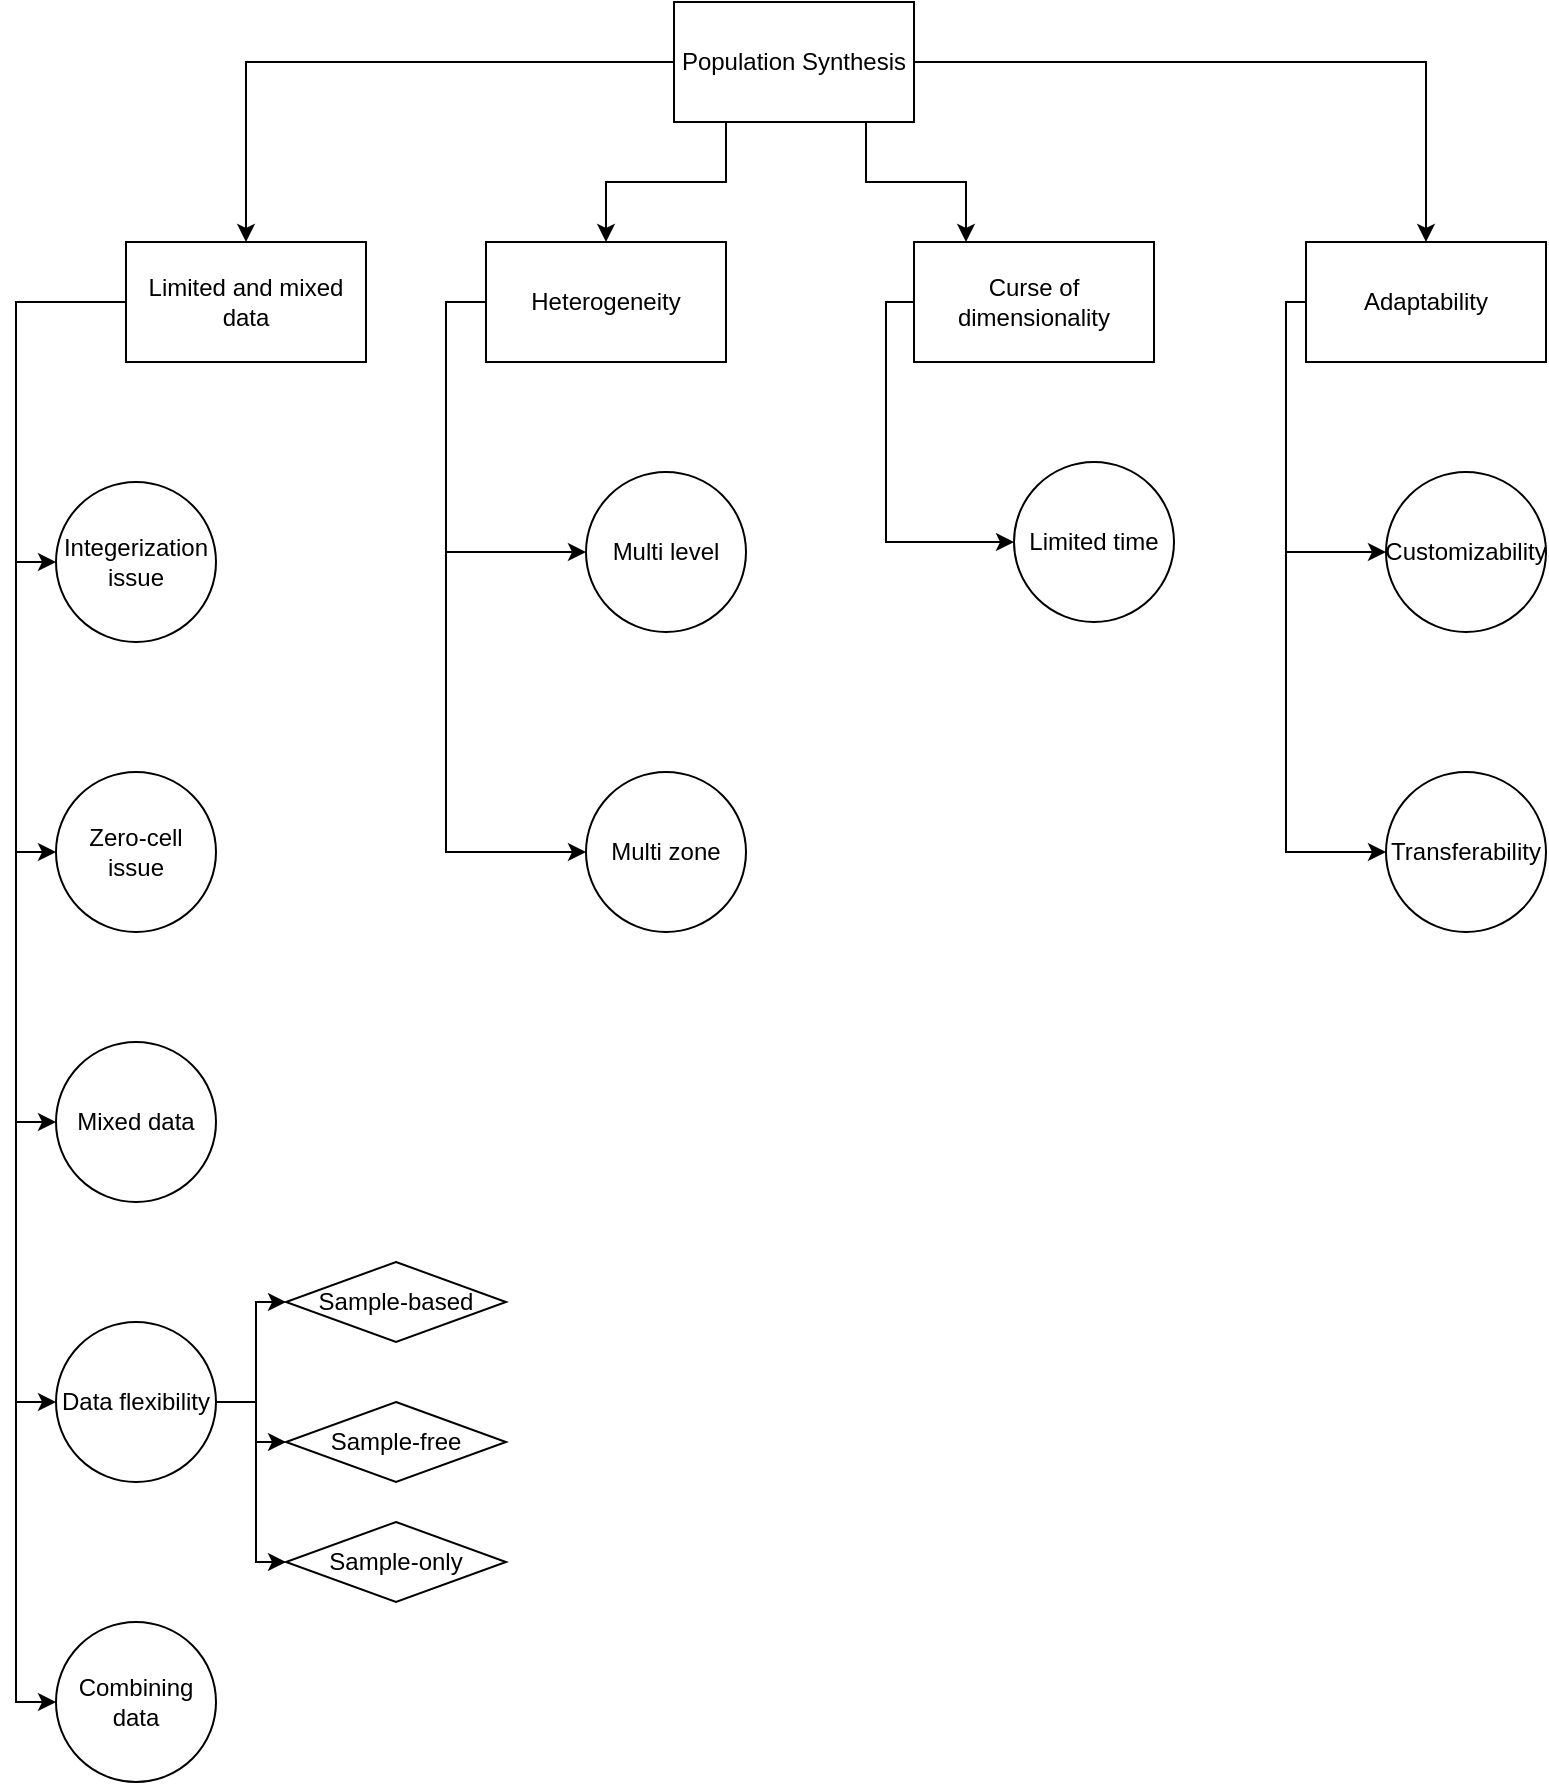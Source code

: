 <mxfile version="20.8.18" type="github">
  <diagram name="Page-1" id="xAzAatpw-6TuExf-TF-H">
    <mxGraphModel dx="1434" dy="796" grid="1" gridSize="10" guides="1" tooltips="1" connect="1" arrows="1" fold="1" page="1" pageScale="1" pageWidth="827" pageHeight="1169" math="0" shadow="0">
      <root>
        <mxCell id="0" />
        <mxCell id="1" parent="0" />
        <mxCell id="adnxh2NcjU3n2QmKFJgh-6" style="edgeStyle=orthogonalEdgeStyle;rounded=0;orthogonalLoop=1;jettySize=auto;html=1;entryX=0.5;entryY=0;entryDx=0;entryDy=0;" parent="1" source="adnxh2NcjU3n2QmKFJgh-1" target="adnxh2NcjU3n2QmKFJgh-2" edge="1">
          <mxGeometry relative="1" as="geometry" />
        </mxCell>
        <mxCell id="adnxh2NcjU3n2QmKFJgh-7" style="edgeStyle=orthogonalEdgeStyle;rounded=0;orthogonalLoop=1;jettySize=auto;html=1;entryX=0.5;entryY=0;entryDx=0;entryDy=0;" parent="1" source="adnxh2NcjU3n2QmKFJgh-1" target="adnxh2NcjU3n2QmKFJgh-3" edge="1">
          <mxGeometry relative="1" as="geometry">
            <Array as="points">
              <mxPoint x="380" y="290" />
              <mxPoint x="320" y="290" />
            </Array>
          </mxGeometry>
        </mxCell>
        <mxCell id="adnxh2NcjU3n2QmKFJgh-8" style="edgeStyle=orthogonalEdgeStyle;rounded=0;orthogonalLoop=1;jettySize=auto;html=1;" parent="1" source="adnxh2NcjU3n2QmKFJgh-1" target="adnxh2NcjU3n2QmKFJgh-4" edge="1">
          <mxGeometry relative="1" as="geometry">
            <Array as="points">
              <mxPoint x="450" y="290" />
              <mxPoint x="500" y="290" />
            </Array>
          </mxGeometry>
        </mxCell>
        <mxCell id="adnxh2NcjU3n2QmKFJgh-9" style="edgeStyle=orthogonalEdgeStyle;rounded=0;orthogonalLoop=1;jettySize=auto;html=1;entryX=0.5;entryY=0;entryDx=0;entryDy=0;" parent="1" source="adnxh2NcjU3n2QmKFJgh-1" target="adnxh2NcjU3n2QmKFJgh-5" edge="1">
          <mxGeometry relative="1" as="geometry" />
        </mxCell>
        <mxCell id="adnxh2NcjU3n2QmKFJgh-1" value="Population Synthesis" style="rounded=0;whiteSpace=wrap;html=1;" parent="1" vertex="1">
          <mxGeometry x="354" y="200" width="120" height="60" as="geometry" />
        </mxCell>
        <mxCell id="adnxh2NcjU3n2QmKFJgh-18" style="edgeStyle=orthogonalEdgeStyle;rounded=0;orthogonalLoop=1;jettySize=auto;html=1;entryX=0;entryY=0.5;entryDx=0;entryDy=0;" parent="1" source="adnxh2NcjU3n2QmKFJgh-2" target="adnxh2NcjU3n2QmKFJgh-13" edge="1">
          <mxGeometry relative="1" as="geometry">
            <Array as="points">
              <mxPoint x="25" y="350" />
              <mxPoint x="25" y="480" />
            </Array>
          </mxGeometry>
        </mxCell>
        <mxCell id="adnxh2NcjU3n2QmKFJgh-19" style="edgeStyle=orthogonalEdgeStyle;rounded=0;orthogonalLoop=1;jettySize=auto;html=1;entryX=0;entryY=0.5;entryDx=0;entryDy=0;" parent="1" source="adnxh2NcjU3n2QmKFJgh-2" target="adnxh2NcjU3n2QmKFJgh-12" edge="1">
          <mxGeometry relative="1" as="geometry">
            <Array as="points">
              <mxPoint x="25" y="350" />
              <mxPoint x="25" y="625" />
            </Array>
          </mxGeometry>
        </mxCell>
        <mxCell id="bG-YiUiEjd_KO9g4mgQk-5" style="edgeStyle=orthogonalEdgeStyle;rounded=0;orthogonalLoop=1;jettySize=auto;html=1;entryX=0;entryY=0.5;entryDx=0;entryDy=0;" parent="1" source="adnxh2NcjU3n2QmKFJgh-2" target="bG-YiUiEjd_KO9g4mgQk-3" edge="1">
          <mxGeometry relative="1" as="geometry">
            <Array as="points">
              <mxPoint x="25" y="350" />
              <mxPoint x="25" y="760" />
            </Array>
          </mxGeometry>
        </mxCell>
        <mxCell id="bG-YiUiEjd_KO9g4mgQk-6" style="edgeStyle=orthogonalEdgeStyle;rounded=0;orthogonalLoop=1;jettySize=auto;html=1;entryX=0;entryY=0.5;entryDx=0;entryDy=0;" parent="1" source="adnxh2NcjU3n2QmKFJgh-2" target="bG-YiUiEjd_KO9g4mgQk-2" edge="1">
          <mxGeometry relative="1" as="geometry">
            <Array as="points">
              <mxPoint x="25" y="350" />
              <mxPoint x="25" y="900" />
            </Array>
          </mxGeometry>
        </mxCell>
        <mxCell id="NaC6e5voHo2U51HrKp6B-2" style="edgeStyle=orthogonalEdgeStyle;rounded=0;orthogonalLoop=1;jettySize=auto;html=1;entryX=0;entryY=0.5;entryDx=0;entryDy=0;" edge="1" parent="1" source="adnxh2NcjU3n2QmKFJgh-2" target="NaC6e5voHo2U51HrKp6B-1">
          <mxGeometry relative="1" as="geometry">
            <Array as="points">
              <mxPoint x="25" y="350" />
              <mxPoint x="25" y="1050" />
            </Array>
          </mxGeometry>
        </mxCell>
        <mxCell id="adnxh2NcjU3n2QmKFJgh-2" value="Limited and mixed data" style="rounded=0;whiteSpace=wrap;html=1;" parent="1" vertex="1">
          <mxGeometry x="80" y="320" width="120" height="60" as="geometry" />
        </mxCell>
        <mxCell id="adnxh2NcjU3n2QmKFJgh-23" style="edgeStyle=orthogonalEdgeStyle;rounded=0;orthogonalLoop=1;jettySize=auto;html=1;exitX=0;exitY=0.5;exitDx=0;exitDy=0;entryX=0;entryY=0.5;entryDx=0;entryDy=0;" parent="1" source="adnxh2NcjU3n2QmKFJgh-3" target="adnxh2NcjU3n2QmKFJgh-20" edge="1">
          <mxGeometry relative="1" as="geometry" />
        </mxCell>
        <mxCell id="adnxh2NcjU3n2QmKFJgh-25" style="edgeStyle=orthogonalEdgeStyle;rounded=0;orthogonalLoop=1;jettySize=auto;html=1;exitX=0;exitY=0.5;exitDx=0;exitDy=0;entryX=0;entryY=0.5;entryDx=0;entryDy=0;" parent="1" source="adnxh2NcjU3n2QmKFJgh-3" target="adnxh2NcjU3n2QmKFJgh-24" edge="1">
          <mxGeometry relative="1" as="geometry" />
        </mxCell>
        <mxCell id="adnxh2NcjU3n2QmKFJgh-3" value="Heterogeneity" style="rounded=0;whiteSpace=wrap;html=1;" parent="1" vertex="1">
          <mxGeometry x="260" y="320" width="120" height="60" as="geometry" />
        </mxCell>
        <mxCell id="bG-YiUiEjd_KO9g4mgQk-18" style="edgeStyle=orthogonalEdgeStyle;rounded=0;orthogonalLoop=1;jettySize=auto;html=1;exitX=0;exitY=0.5;exitDx=0;exitDy=0;entryX=0;entryY=0.5;entryDx=0;entryDy=0;" parent="1" source="adnxh2NcjU3n2QmKFJgh-4" target="bG-YiUiEjd_KO9g4mgQk-15" edge="1">
          <mxGeometry relative="1" as="geometry">
            <Array as="points">
              <mxPoint x="460" y="350" />
              <mxPoint x="460" y="470" />
            </Array>
          </mxGeometry>
        </mxCell>
        <mxCell id="adnxh2NcjU3n2QmKFJgh-4" value="Curse of dimensionality" style="rounded=0;whiteSpace=wrap;html=1;" parent="1" vertex="1">
          <mxGeometry x="474" y="320" width="120" height="60" as="geometry" />
        </mxCell>
        <mxCell id="bG-YiUiEjd_KO9g4mgQk-24" style="edgeStyle=orthogonalEdgeStyle;rounded=0;orthogonalLoop=1;jettySize=auto;html=1;entryX=0;entryY=0.5;entryDx=0;entryDy=0;" parent="1" source="adnxh2NcjU3n2QmKFJgh-5" target="adnxh2NcjU3n2QmKFJgh-31" edge="1">
          <mxGeometry relative="1" as="geometry">
            <Array as="points">
              <mxPoint x="660" y="350" />
              <mxPoint x="660" y="475" />
            </Array>
          </mxGeometry>
        </mxCell>
        <mxCell id="bG-YiUiEjd_KO9g4mgQk-25" style="edgeStyle=orthogonalEdgeStyle;rounded=0;orthogonalLoop=1;jettySize=auto;html=1;entryX=0;entryY=0.5;entryDx=0;entryDy=0;" parent="1" source="adnxh2NcjU3n2QmKFJgh-5" target="bG-YiUiEjd_KO9g4mgQk-1" edge="1">
          <mxGeometry relative="1" as="geometry">
            <Array as="points">
              <mxPoint x="660" y="350" />
              <mxPoint x="660" y="625" />
            </Array>
          </mxGeometry>
        </mxCell>
        <mxCell id="adnxh2NcjU3n2QmKFJgh-5" value="Adaptability" style="rounded=0;whiteSpace=wrap;html=1;" parent="1" vertex="1">
          <mxGeometry x="670" y="320" width="120" height="60" as="geometry" />
        </mxCell>
        <mxCell id="adnxh2NcjU3n2QmKFJgh-12" value="Zero-cell issue" style="ellipse;whiteSpace=wrap;html=1;aspect=fixed;" parent="1" vertex="1">
          <mxGeometry x="45" y="585" width="80" height="80" as="geometry" />
        </mxCell>
        <mxCell id="adnxh2NcjU3n2QmKFJgh-13" value="Integerization issue" style="ellipse;whiteSpace=wrap;html=1;aspect=fixed;" parent="1" vertex="1">
          <mxGeometry x="45" y="440" width="80" height="80" as="geometry" />
        </mxCell>
        <mxCell id="adnxh2NcjU3n2QmKFJgh-20" value="Multi level" style="ellipse;whiteSpace=wrap;html=1;aspect=fixed;" parent="1" vertex="1">
          <mxGeometry x="310" y="435" width="80" height="80" as="geometry" />
        </mxCell>
        <mxCell id="adnxh2NcjU3n2QmKFJgh-24" value="Multi zone" style="ellipse;whiteSpace=wrap;html=1;aspect=fixed;" parent="1" vertex="1">
          <mxGeometry x="310" y="585" width="80" height="80" as="geometry" />
        </mxCell>
        <mxCell id="adnxh2NcjU3n2QmKFJgh-29" value="DL" style="text;html=1;strokeColor=none;fillColor=none;align=center;verticalAlign=middle;whiteSpace=wrap;rounded=0;" parent="1" vertex="1">
          <mxGeometry x="550" y="465" width="60" height="30" as="geometry" />
        </mxCell>
        <mxCell id="adnxh2NcjU3n2QmKFJgh-31" value="Customizability" style="ellipse;whiteSpace=wrap;html=1;aspect=fixed;" parent="1" vertex="1">
          <mxGeometry x="710" y="435" width="80" height="80" as="geometry" />
        </mxCell>
        <mxCell id="bG-YiUiEjd_KO9g4mgQk-1" value="Transferability" style="ellipse;whiteSpace=wrap;html=1;aspect=fixed;" parent="1" vertex="1">
          <mxGeometry x="710" y="585" width="80" height="80" as="geometry" />
        </mxCell>
        <mxCell id="bG-YiUiEjd_KO9g4mgQk-10" style="edgeStyle=orthogonalEdgeStyle;rounded=0;orthogonalLoop=1;jettySize=auto;html=1;entryX=0;entryY=0.5;entryDx=0;entryDy=0;" parent="1" source="bG-YiUiEjd_KO9g4mgQk-2" target="bG-YiUiEjd_KO9g4mgQk-8" edge="1">
          <mxGeometry relative="1" as="geometry" />
        </mxCell>
        <mxCell id="bG-YiUiEjd_KO9g4mgQk-11" style="edgeStyle=orthogonalEdgeStyle;rounded=0;orthogonalLoop=1;jettySize=auto;html=1;entryX=0;entryY=0.5;entryDx=0;entryDy=0;" parent="1" source="bG-YiUiEjd_KO9g4mgQk-2" target="bG-YiUiEjd_KO9g4mgQk-9" edge="1">
          <mxGeometry relative="1" as="geometry" />
        </mxCell>
        <mxCell id="bG-YiUiEjd_KO9g4mgQk-13" style="edgeStyle=orthogonalEdgeStyle;rounded=0;orthogonalLoop=1;jettySize=auto;html=1;entryX=0;entryY=0.5;entryDx=0;entryDy=0;" parent="1" source="bG-YiUiEjd_KO9g4mgQk-2" target="bG-YiUiEjd_KO9g4mgQk-12" edge="1">
          <mxGeometry relative="1" as="geometry">
            <Array as="points">
              <mxPoint x="145" y="900" />
              <mxPoint x="145" y="980" />
            </Array>
          </mxGeometry>
        </mxCell>
        <mxCell id="bG-YiUiEjd_KO9g4mgQk-2" value="Data flexibility" style="ellipse;whiteSpace=wrap;html=1;aspect=fixed;" parent="1" vertex="1">
          <mxGeometry x="45" y="860" width="80" height="80" as="geometry" />
        </mxCell>
        <mxCell id="bG-YiUiEjd_KO9g4mgQk-3" value="Mixed data" style="ellipse;whiteSpace=wrap;html=1;aspect=fixed;" parent="1" vertex="1">
          <mxGeometry x="45" y="720" width="80" height="80" as="geometry" />
        </mxCell>
        <mxCell id="bG-YiUiEjd_KO9g4mgQk-8" value="Sample-based" style="rhombus;whiteSpace=wrap;html=1;" parent="1" vertex="1">
          <mxGeometry x="160" y="830" width="110" height="40" as="geometry" />
        </mxCell>
        <mxCell id="bG-YiUiEjd_KO9g4mgQk-9" value="Sample-free" style="rhombus;whiteSpace=wrap;html=1;" parent="1" vertex="1">
          <mxGeometry x="160" y="900" width="110" height="40" as="geometry" />
        </mxCell>
        <mxCell id="bG-YiUiEjd_KO9g4mgQk-12" value="Sample-only" style="rhombus;whiteSpace=wrap;html=1;" parent="1" vertex="1">
          <mxGeometry x="160" y="960" width="110" height="40" as="geometry" />
        </mxCell>
        <mxCell id="bG-YiUiEjd_KO9g4mgQk-15" value="Limited time" style="ellipse;whiteSpace=wrap;html=1;aspect=fixed;" parent="1" vertex="1">
          <mxGeometry x="524" y="430" width="80" height="80" as="geometry" />
        </mxCell>
        <mxCell id="NaC6e5voHo2U51HrKp6B-1" value="Combining data" style="ellipse;whiteSpace=wrap;html=1;aspect=fixed;" vertex="1" parent="1">
          <mxGeometry x="45" y="1010" width="80" height="80" as="geometry" />
        </mxCell>
      </root>
    </mxGraphModel>
  </diagram>
</mxfile>
